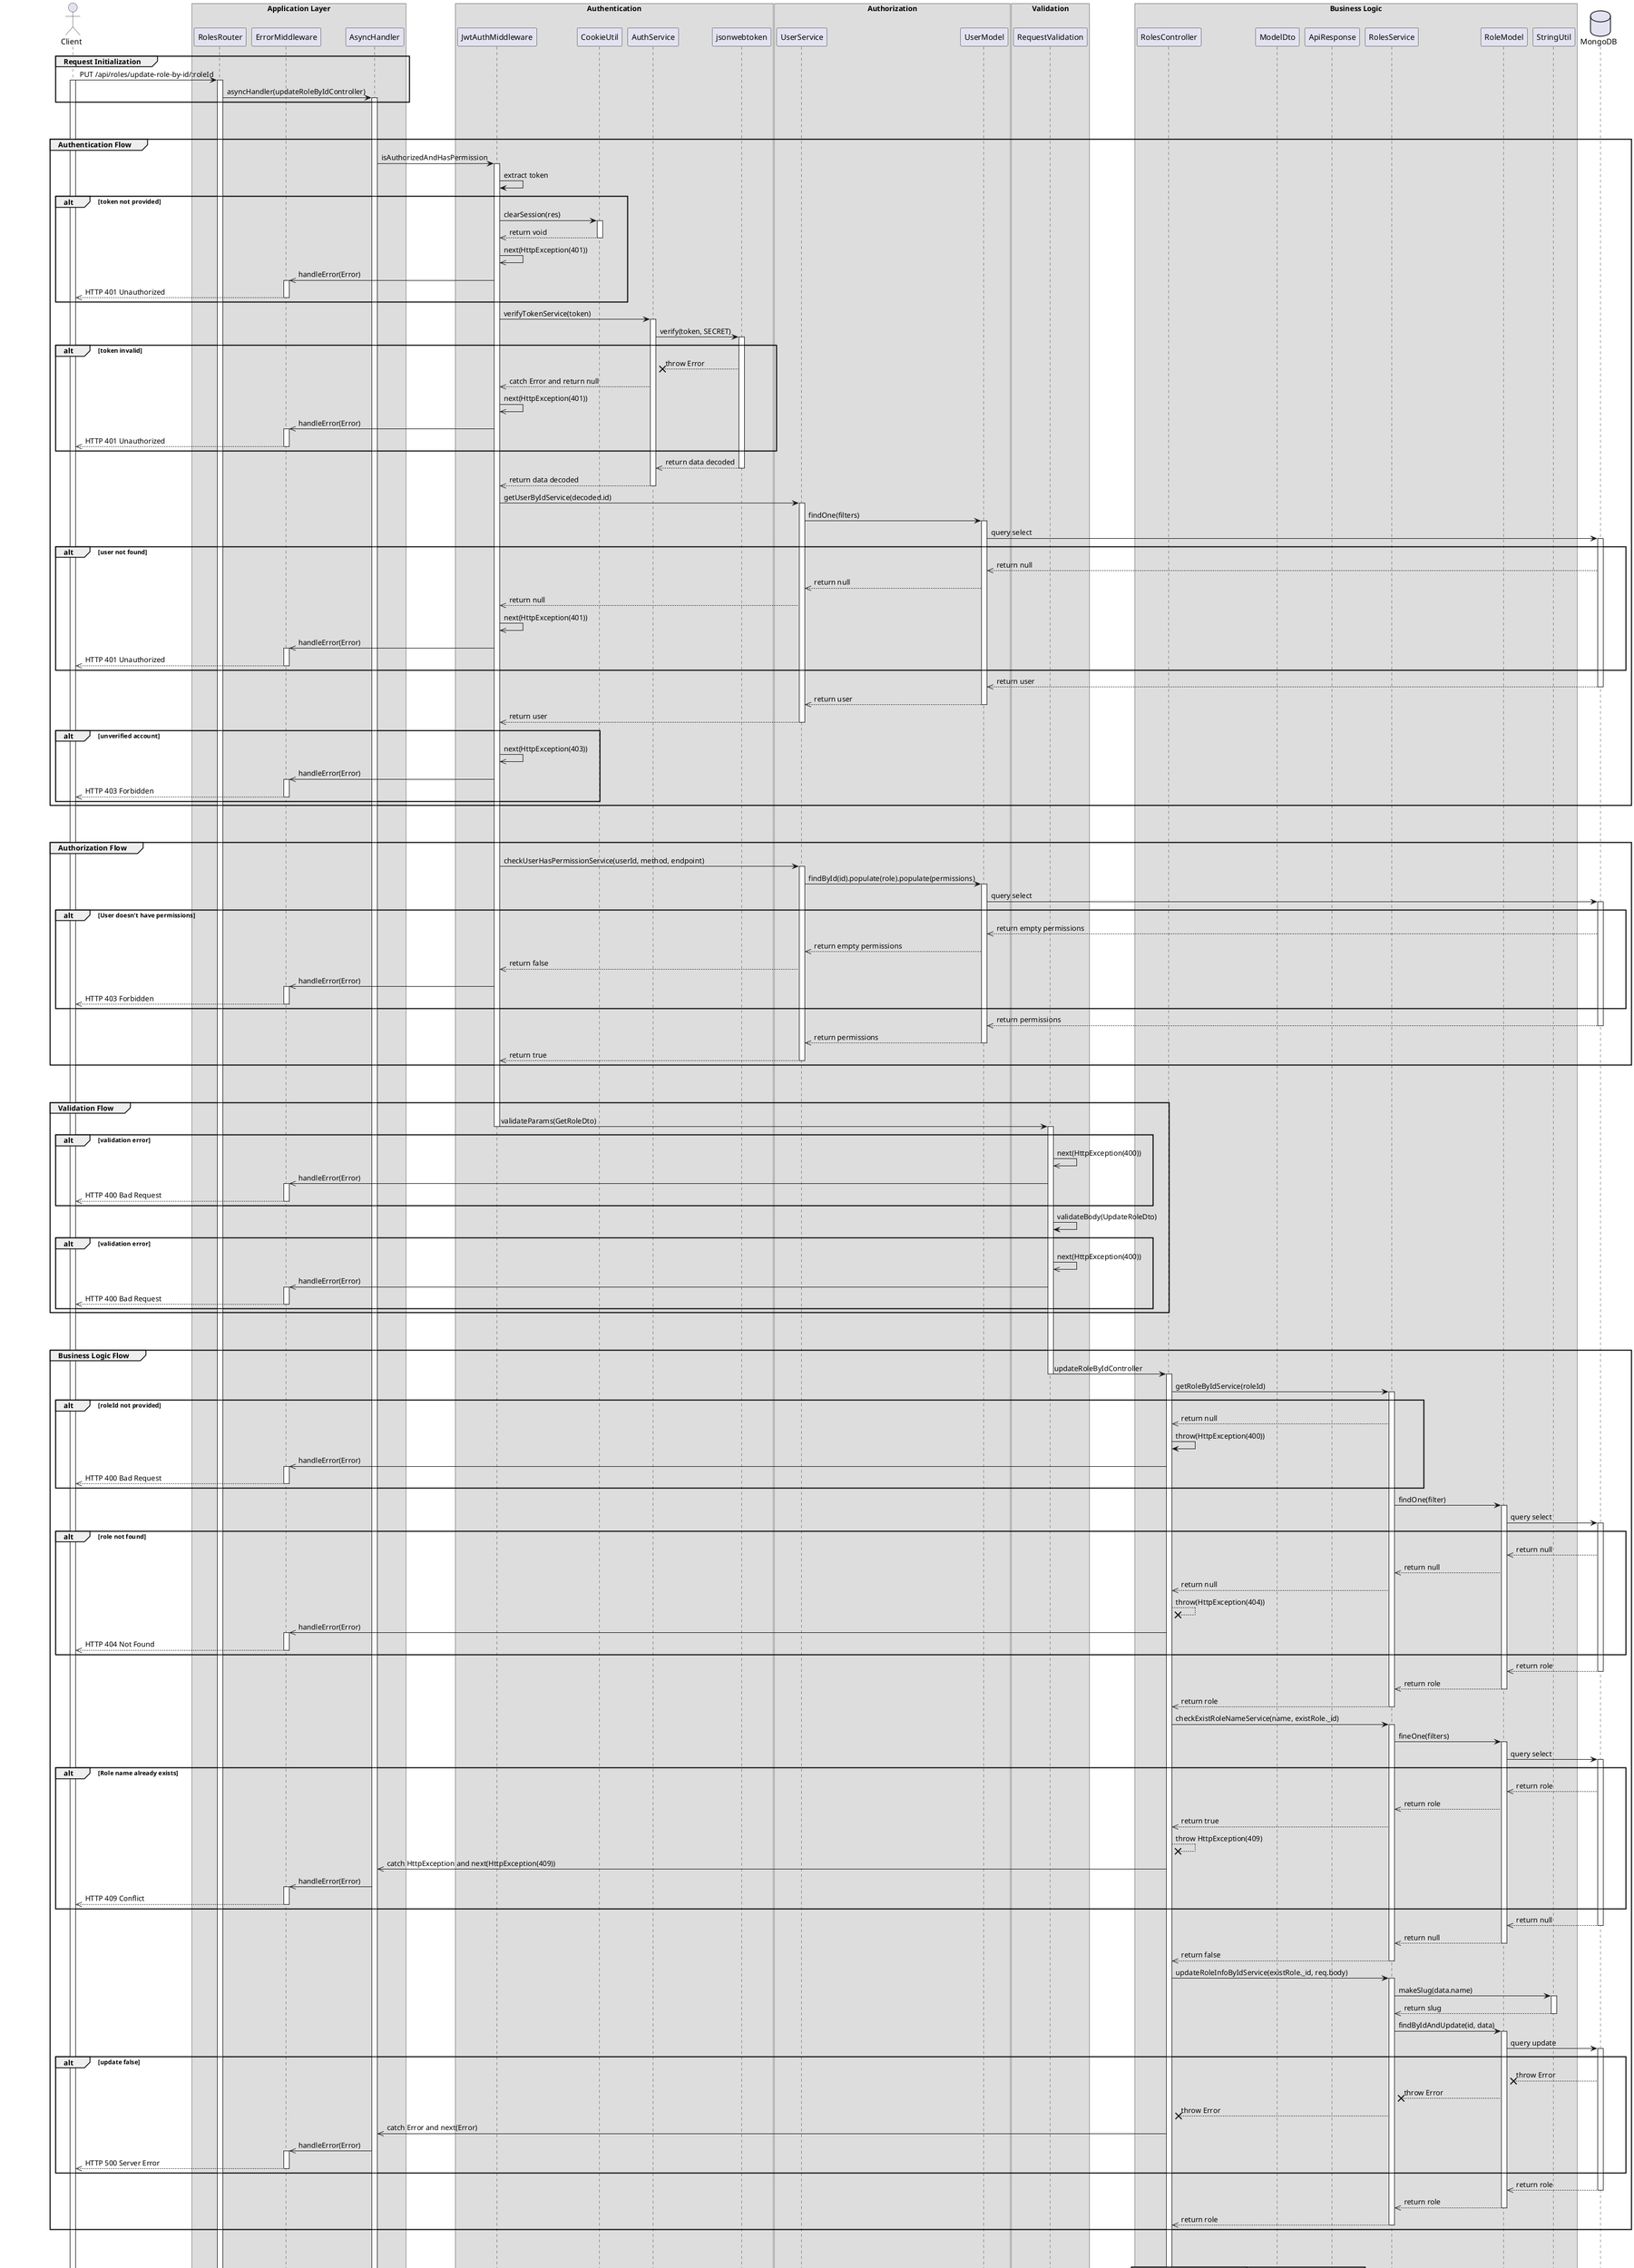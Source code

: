 @startuml Update Role

actor Client

box "Application Layer"
participant RolesRouter 
participant ErrorMiddleware 
participant AsyncHandler 
end box

box "Authentication"
participant JwtAuthMiddleware 
participant CookieUtil
participant AuthService
participant jsonwebtoken
end box

box "Authorization"
participant UserService 
participant UserModel
end box

box "Validation"
participant RequestValidation
end box

box "Business Logic"
participant RolesController
participant ModelDto
participant ApiResponse
participant RolesService
participant RoleModel
participant StringUtil
end box

database MongoDB

' Step 1
group Request Initialization
    Client -> RolesRouter: PUT /api/roles/update-role-by-id/:roleId
    activate Client
    activate RolesRouter
    RolesRouter -> AsyncHandler: asyncHandler(updateRoleByIdController)
    activate AsyncHandler
end

break
break

' Step 2
group Authentication Flow
    AsyncHandler -> JwtAuthMiddleware: isAuthorizedAndHasPermission
    activate JwtAuthMiddleware

    JwtAuthMiddleware -> JwtAuthMiddleware: extract token
    alt token not provided
        JwtAuthMiddleware -> CookieUtil: clearSession(res)
        activate CookieUtil
        CookieUtil -->> JwtAuthMiddleware: return void
        deactivate CookieUtil
        JwtAuthMiddleware ->> JwtAuthMiddleware: next(HttpException(401))
        JwtAuthMiddleware ->> ErrorMiddleware: handleError(Error)
        activate ErrorMiddleware
        ErrorMiddleware -->> Client: HTTP 401 Unauthorized
        deactivate ErrorMiddleware
    end 

    JwtAuthMiddleware -> AuthService: verifyTokenService(token)
    activate AuthService
    AuthService -> jsonwebtoken: verify(token, SECRET)
    activate jsonwebtoken
    alt token invalid
        jsonwebtoken --x AuthService: throw Error
        AuthService -->> JwtAuthMiddleware: catch Error and return null
        JwtAuthMiddleware ->> JwtAuthMiddleware: next(HttpException(401))
        JwtAuthMiddleware ->> ErrorMiddleware: handleError(Error)
        activate ErrorMiddleware
        ErrorMiddleware -->> Client: HTTP 401 Unauthorized
        deactivate ErrorMiddleware
    end

    jsonwebtoken -->> AuthService: return data decoded
    deactivate jsonwebtoken
    AuthService -->> JwtAuthMiddleware: return data decoded
    deactivate AuthService
    JwtAuthMiddleware -> UserService: getUserByIdService(decoded.id)
    activate UserService
    UserService -> UserModel: findOne(filters)
    activate UserModel
    UserModel -> MongoDB: query select
    activate MongoDB

    alt user not found
        MongoDB -->> UserModel: return null
        UserModel -->> UserService: return null
        UserService -->> JwtAuthMiddleware: return null
        JwtAuthMiddleware ->> JwtAuthMiddleware: next(HttpException(401))
        JwtAuthMiddleware ->> ErrorMiddleware: handleError(Error)
        activate ErrorMiddleware
        ErrorMiddleware -->> Client: HTTP 401 Unauthorized
        deactivate ErrorMiddleware
    end

    MongoDB -->> UserModel: return user
    deactivate MongoDB
    UserModel -->> UserService: return user
    deactivate UserModel
    UserService -->> JwtAuthMiddleware: return user
    deactivate UserService

    alt unverified account
        JwtAuthMiddleware ->> JwtAuthMiddleware: next(HttpException(403))
        JwtAuthMiddleware ->> ErrorMiddleware: handleError(Error)
        activate ErrorMiddleware
        ErrorMiddleware -->> Client: HTTP 403 Forbidden
        deactivate ErrorMiddleware
    end
end

break
break

' Step 3
group Authorization Flow
    JwtAuthMiddleware -> UserService: checkUserHasPermissionService(userId, method, endpoint)
    activate UserService
    UserService -> UserModel: findById(id).populate(role).populate(permissions)
    activate UserModel
    UserModel -> MongoDB: query select
    activate MongoDB

    alt User doesn't have permissions 
        MongoDB -->> UserModel: return empty permissions
        UserModel -->> UserService: return empty permissions
        UserService -->> JwtAuthMiddleware: return false
        JwtAuthMiddleware ->> ErrorMiddleware: handleError(Error)
        activate ErrorMiddleware
        ErrorMiddleware -->> Client: HTTP 403 Forbidden
        deactivate ErrorMiddleware
    end

    MongoDB -->> UserModel: return permissions
    deactivate MongoDB
    UserModel -->> UserService: return permissions
    deactivate UserModel
    UserService -->> JwtAuthMiddleware: return true
    deactivate UserService
end

break
break

' Step 4
group Validation Flow
    JwtAuthMiddleware -> RequestValidation: validateParams(GetRoleDto)
    deactivate JwtAuthMiddleware
    activate RequestValidation
    alt validation error
        RequestValidation ->> RequestValidation: next(HttpException(400))
        RequestValidation ->> ErrorMiddleware: handleError(Error)
        activate ErrorMiddleware
        ErrorMiddleware -->> Client: HTTP 400 Bad Request
        deactivate ErrorMiddleware
    end
    
    RequestValidation -> RequestValidation: validateBody(UpdateRoleDto)
    
    alt validation error
        RequestValidation ->> RequestValidation: next(HttpException(400))
        RequestValidation ->> ErrorMiddleware: handleError(Error)
        activate ErrorMiddleware
        ErrorMiddleware -->> Client: HTTP 400 Bad Request
        deactivate ErrorMiddleware
    end
end

break
break

' Step 5
group Business Logic Flow
    RequestValidation -> RolesController: updateRoleByIdController
    deactivate RequestValidation
    activate RolesController
    RolesController -> RolesService: getRoleByIdService(roleId)
    activate RolesService
    
    alt roleId not provided
        RolesService -->> RolesController: return null
        RolesController -> RolesController: throw(HttpException(400))
        RolesController ->> ErrorMiddleware: handleError(Error)
        activate ErrorMiddleware
        ErrorMiddleware -->> Client: HTTP 400 Bad Request
        deactivate ErrorMiddleware
    end

    RolesService -> RoleModel: findOne(filter)
    activate RoleModel
    RoleModel -> MongoDB: query select
    activate MongoDB

    alt role not found
        MongoDB -->> RoleModel: return null
        RoleModel -->> RolesService: return null
        RolesService -->> RolesController: return null
        RolesController --x RolesController: throw(HttpException(404))
        RolesController ->> ErrorMiddleware: handleError(Error)
        activate ErrorMiddleware
        ErrorMiddleware -->> Client: HTTP 404 Not Found
        deactivate ErrorMiddleware
    end

    MongoDB -->> RoleModel: return role
    deactivate MongoDB
    RoleModel -->> RolesService: return role
    deactivate RoleModel
    RolesService -->> RolesController: return role
    deactivate RolesService

    RolesController -> RolesService: checkExistRoleNameService(name, existRole._id)
    activate RolesService
    RolesService -> RoleModel: fineOne(filters)
    activate RoleModel
    RoleModel -> MongoDB: query select
    activate MongoDB

    alt Role name already exists
        MongoDB -->> RoleModel: return role
        RoleModel -->> RolesService: return role
        RolesService -->> RolesController: return true
        RolesController --x RolesController : throw HttpException(409)
        RolesController ->> AsyncHandler : catch HttpException and next(HttpException(409))
        AsyncHandler ->> ErrorMiddleware: handleError(Error)
        activate ErrorMiddleware
        ErrorMiddleware -->> Client: HTTP 409 Conflict
        deactivate ErrorMiddleware
    end

    MongoDB -->> RoleModel: return null
    deactivate MongoDB
    RoleModel -->> RolesService: return null
    deactivate RoleModel
    RolesService -->> RolesController: return false
    deactivate RolesService
    RolesController -> RolesService: updateRoleInfoByIdService(existRole._id, req.body)
    activate RolesService
    RolesService -> StringUtil: makeSlug(data.name)
    activate StringUtil
    StringUtil -->> RolesService: return slug
    deactivate StringUtil
    RolesService -> RoleModel: findByIdAndUpdate(id, data)
    activate RoleModel
    RoleModel -> MongoDB: query update
    activate MongoDB

    alt update false
        MongoDB --x RoleModel: throw Error
        RoleModel --x RolesService: throw Error
        RolesService --x RolesController: throw Error
        RolesController ->> AsyncHandler: catch Error and next(Error)
        AsyncHandler ->> ErrorMiddleware: handleError(Error)
        activate ErrorMiddleware
        ErrorMiddleware -->> Client: HTTP 500 Server Error
        deactivate ErrorMiddleware
    end

    MongoDB -->> RoleModel: return role
    deactivate MongoDB
    RoleModel -->> RolesService: return role
    deactivate RoleModel
    RolesService -->> RolesController: return role
    deactivate RolesService
    
end
break 
break

group Transform data response
    RolesController -> ModelDto: new(RoleDto, updatedRole)
    activate ModelDto
    ModelDto -->> RolesController: return RoleDto instance
    deactivate ModelDto

    RolesController -> ApiResponse: success(RoleDto, success message)
    activate ApiResponse
    ApiResponse -->> RolesController: return ApiResponse instance
    deactivate ApiResponse 
end
    
RolesController -->> AsyncHandler: return ApiResponse instance
deactivate RolesController
AsyncHandler --> Client: HTTP 200 Success
deactivate AsyncHandler
deactivate RolesRouter


@enduml